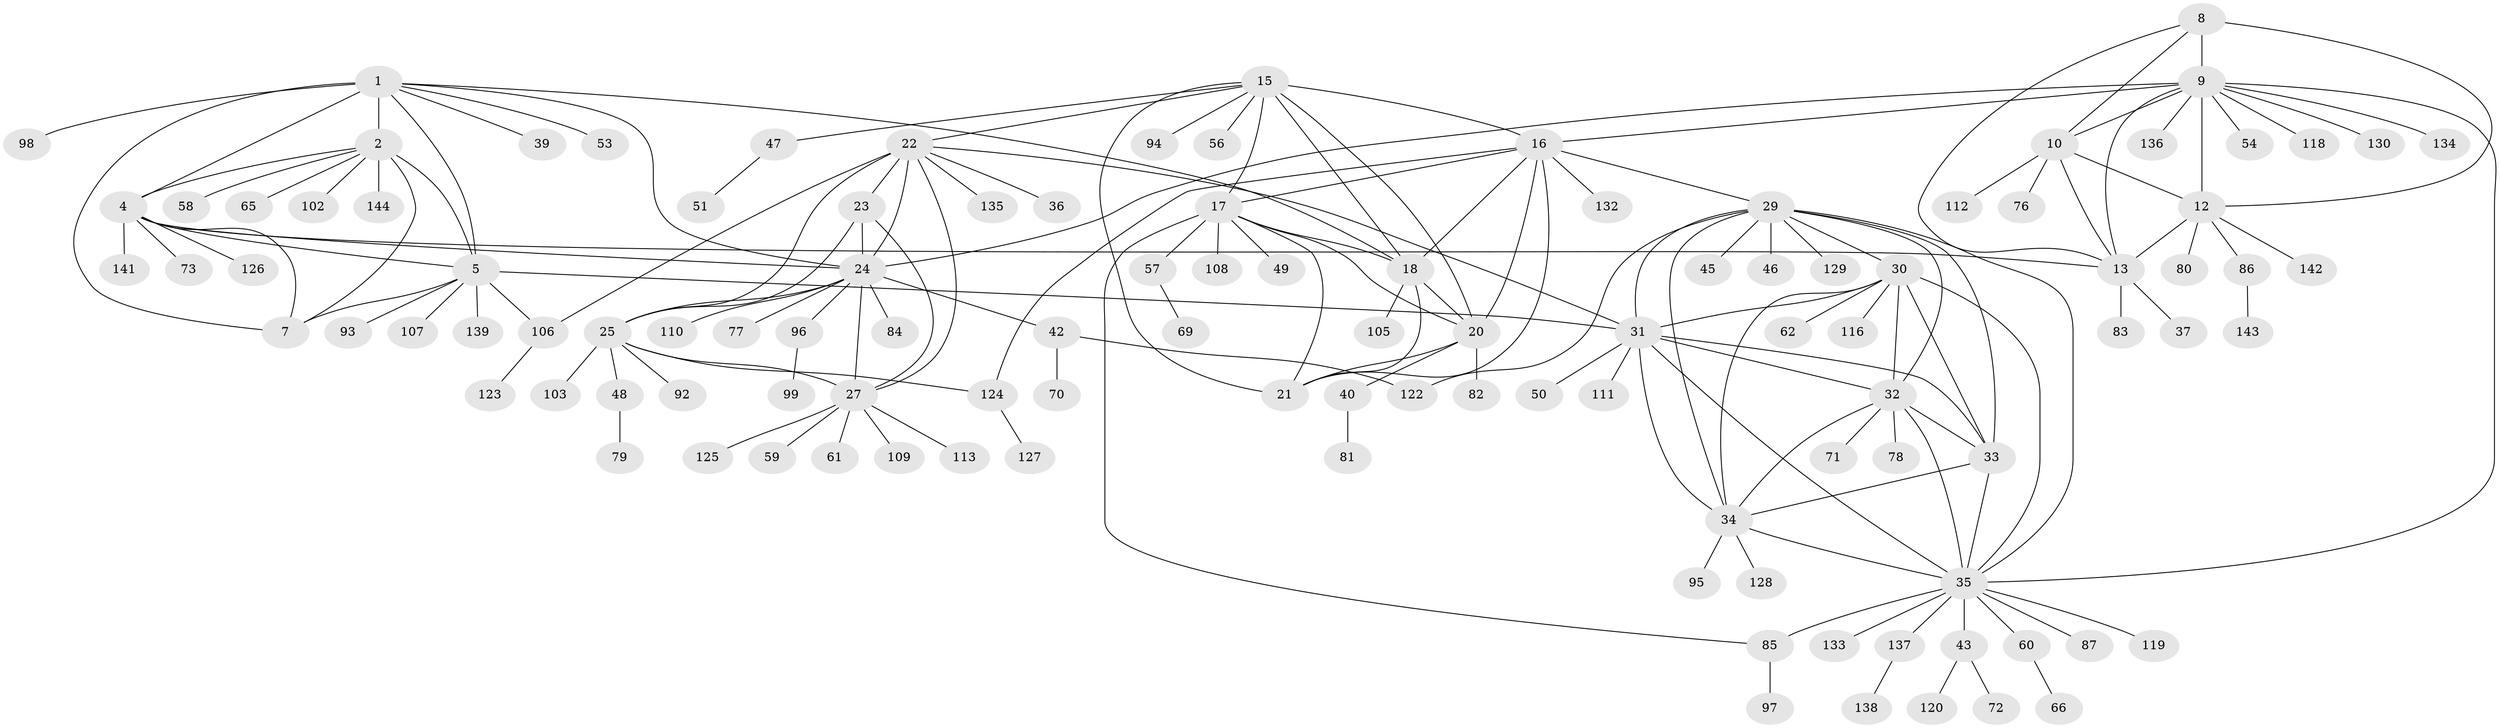 // Generated by graph-tools (version 1.1) at 2025/24/03/03/25 07:24:16]
// undirected, 113 vertices, 166 edges
graph export_dot {
graph [start="1"]
  node [color=gray90,style=filled];
  1 [super="+3"];
  2 [super="+6"];
  4 [super="+68"];
  5 [super="+75"];
  7 [super="+121"];
  8 [super="+41"];
  9 [super="+11"];
  10 [super="+101"];
  12 [super="+14"];
  13 [super="+64"];
  15 [super="+19"];
  16 [super="+52"];
  17;
  18 [super="+67"];
  20 [super="+44"];
  21 [super="+91"];
  22 [super="+28"];
  23;
  24 [super="+26"];
  25 [super="+38"];
  27 [super="+74"];
  29 [super="+117"];
  30 [super="+63"];
  31 [super="+89"];
  32 [super="+90"];
  33 [super="+140"];
  34 [super="+88"];
  35 [super="+100"];
  36;
  37;
  39;
  40 [super="+55"];
  42;
  43 [super="+104"];
  45;
  46;
  47;
  48 [super="+114"];
  49;
  50;
  51;
  53;
  54;
  56;
  57 [super="+115"];
  58;
  59;
  60;
  61;
  62;
  65;
  66;
  69;
  70;
  71;
  72;
  73;
  76;
  77;
  78;
  79;
  80;
  81;
  82;
  83;
  84;
  85;
  86;
  87;
  92;
  93;
  94;
  95;
  96;
  97;
  98;
  99;
  102;
  103;
  105;
  106;
  107;
  108;
  109;
  110;
  111;
  112;
  113;
  116;
  118;
  119;
  120;
  122;
  123;
  124 [super="+131"];
  125;
  126;
  127;
  128;
  129;
  130;
  132;
  133;
  134;
  135;
  136;
  137;
  138;
  139;
  141;
  142;
  143;
  144;
  1 -- 2 [weight=4];
  1 -- 4 [weight=2];
  1 -- 5 [weight=2];
  1 -- 7 [weight=2];
  1 -- 98;
  1 -- 39;
  1 -- 18;
  1 -- 53;
  1 -- 24;
  2 -- 4 [weight=2];
  2 -- 5 [weight=2];
  2 -- 7 [weight=2];
  2 -- 58;
  2 -- 102;
  2 -- 144;
  2 -- 65;
  4 -- 5;
  4 -- 7;
  4 -- 13;
  4 -- 73;
  4 -- 126;
  4 -- 141;
  4 -- 24;
  5 -- 7;
  5 -- 31;
  5 -- 93;
  5 -- 106;
  5 -- 107;
  5 -- 139;
  8 -- 9 [weight=2];
  8 -- 10;
  8 -- 12 [weight=2];
  8 -- 13;
  9 -- 10 [weight=2];
  9 -- 12 [weight=4];
  9 -- 13 [weight=2];
  9 -- 35;
  9 -- 130;
  9 -- 134;
  9 -- 136;
  9 -- 16;
  9 -- 54;
  9 -- 118;
  9 -- 24;
  10 -- 12 [weight=2];
  10 -- 13;
  10 -- 76;
  10 -- 112;
  12 -- 13 [weight=2];
  12 -- 80;
  12 -- 86;
  12 -- 142;
  13 -- 37;
  13 -- 83;
  15 -- 16 [weight=2];
  15 -- 17 [weight=2];
  15 -- 18 [weight=2];
  15 -- 20 [weight=2];
  15 -- 21 [weight=2];
  15 -- 56;
  15 -- 94;
  15 -- 22;
  15 -- 47;
  16 -- 17;
  16 -- 18;
  16 -- 20;
  16 -- 21;
  16 -- 29;
  16 -- 132;
  16 -- 124;
  17 -- 18;
  17 -- 20;
  17 -- 21;
  17 -- 49;
  17 -- 57;
  17 -- 85;
  17 -- 108;
  18 -- 20;
  18 -- 21;
  18 -- 105;
  20 -- 21;
  20 -- 40;
  20 -- 82;
  22 -- 23 [weight=2];
  22 -- 24 [weight=4];
  22 -- 25 [weight=2];
  22 -- 27 [weight=2];
  22 -- 36;
  22 -- 135;
  22 -- 106;
  22 -- 31;
  23 -- 24 [weight=2];
  23 -- 25;
  23 -- 27;
  24 -- 25 [weight=2];
  24 -- 27 [weight=2];
  24 -- 42;
  24 -- 77;
  24 -- 84;
  24 -- 96;
  24 -- 110;
  25 -- 27;
  25 -- 48;
  25 -- 92;
  25 -- 103;
  25 -- 124;
  27 -- 59;
  27 -- 61;
  27 -- 109;
  27 -- 113;
  27 -- 125;
  29 -- 30;
  29 -- 31;
  29 -- 32;
  29 -- 33;
  29 -- 34;
  29 -- 35;
  29 -- 45;
  29 -- 46;
  29 -- 122;
  29 -- 129;
  30 -- 31;
  30 -- 32;
  30 -- 33;
  30 -- 34;
  30 -- 35;
  30 -- 62;
  30 -- 116;
  31 -- 32;
  31 -- 33;
  31 -- 34;
  31 -- 35;
  31 -- 50;
  31 -- 111;
  32 -- 33;
  32 -- 34;
  32 -- 35;
  32 -- 71;
  32 -- 78;
  33 -- 34;
  33 -- 35;
  34 -- 35;
  34 -- 95;
  34 -- 128;
  35 -- 43;
  35 -- 60;
  35 -- 85 [weight=2];
  35 -- 87;
  35 -- 119;
  35 -- 133;
  35 -- 137;
  40 -- 81;
  42 -- 70;
  42 -- 122;
  43 -- 72;
  43 -- 120;
  47 -- 51;
  48 -- 79;
  57 -- 69;
  60 -- 66;
  85 -- 97;
  86 -- 143;
  96 -- 99;
  106 -- 123;
  124 -- 127;
  137 -- 138;
}
